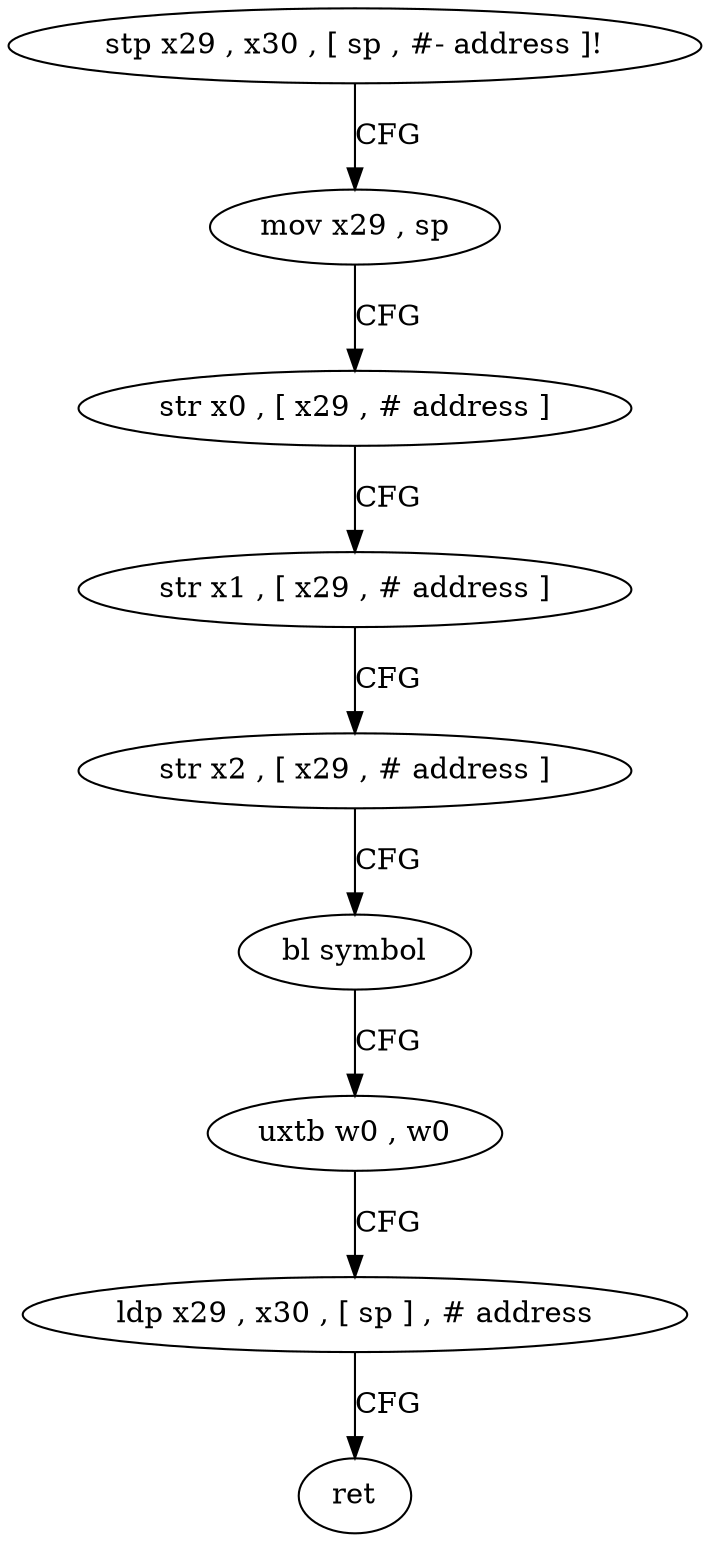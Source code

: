 digraph "func" {
"4265348" [label = "stp x29 , x30 , [ sp , #- address ]!" ]
"4265352" [label = "mov x29 , sp" ]
"4265356" [label = "str x0 , [ x29 , # address ]" ]
"4265360" [label = "str x1 , [ x29 , # address ]" ]
"4265364" [label = "str x2 , [ x29 , # address ]" ]
"4265368" [label = "bl symbol" ]
"4265372" [label = "uxtb w0 , w0" ]
"4265376" [label = "ldp x29 , x30 , [ sp ] , # address" ]
"4265380" [label = "ret" ]
"4265348" -> "4265352" [ label = "CFG" ]
"4265352" -> "4265356" [ label = "CFG" ]
"4265356" -> "4265360" [ label = "CFG" ]
"4265360" -> "4265364" [ label = "CFG" ]
"4265364" -> "4265368" [ label = "CFG" ]
"4265368" -> "4265372" [ label = "CFG" ]
"4265372" -> "4265376" [ label = "CFG" ]
"4265376" -> "4265380" [ label = "CFG" ]
}
